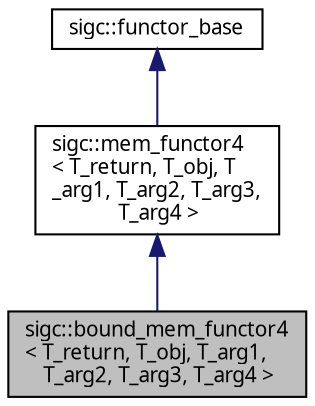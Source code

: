 digraph "sigc::bound_mem_functor4&lt; T_return, T_obj, T_arg1, T_arg2, T_arg3, T_arg4 &gt;"
{
  edge [fontname="Sans",fontsize="10",labelfontname="Sans",labelfontsize="10"];
  node [fontname="Sans",fontsize="10",shape=record];
  Node1 [label="sigc::bound_mem_functor4\l\< T_return, T_obj, T_arg1,\l T_arg2, T_arg3, T_arg4 \>",height=0.2,width=0.4,color="black", fillcolor="grey75", style="filled" fontcolor="black"];
  Node2 -> Node1 [dir="back",color="midnightblue",fontsize="10",style="solid",fontname="Sans"];
  Node2 [label="sigc::mem_functor4\l\< T_return, T_obj, T\l_arg1, T_arg2, T_arg3,\l T_arg4 \>",height=0.2,width=0.4,color="black", fillcolor="white", style="filled",URL="$classsigc_1_1mem__functor4.html",tooltip="mem_functor4 wraps methods with 4 argument(s)."];
  Node3 -> Node2 [dir="back",color="midnightblue",fontsize="10",style="solid",fontname="Sans"];
  Node3 [label="sigc::functor_base",height=0.2,width=0.4,color="black", fillcolor="white", style="filled",URL="$structsigc_1_1functor__base.html",tooltip="A hint to the compiler."];
}
